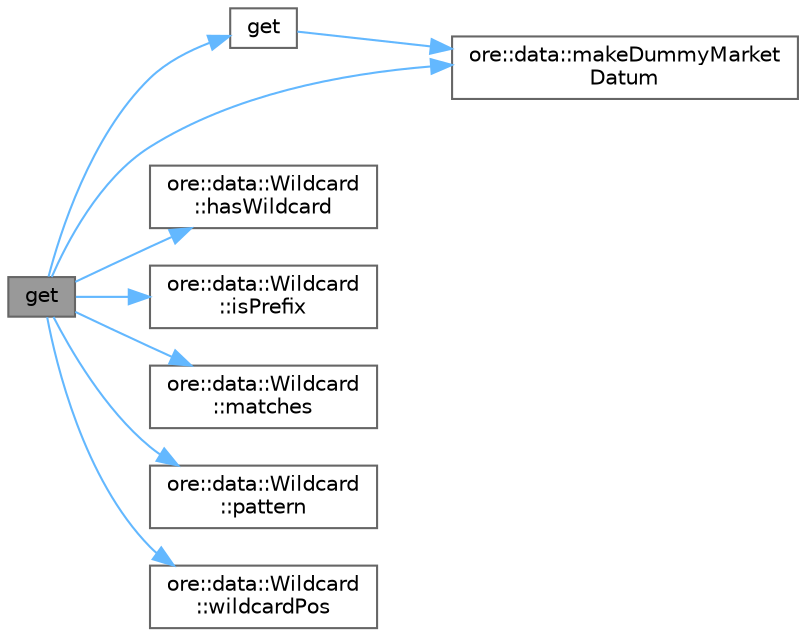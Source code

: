 digraph "get"
{
 // INTERACTIVE_SVG=YES
 // LATEX_PDF_SIZE
  bgcolor="transparent";
  edge [fontname=Helvetica,fontsize=10,labelfontname=Helvetica,labelfontsize=10];
  node [fontname=Helvetica,fontsize=10,shape=box,height=0.2,width=0.4];
  rankdir="LR";
  Node1 [label="get",height=0.2,width=0.4,color="gray40", fillcolor="grey60", style="filled", fontcolor="black",tooltip="get quotes matching a wildcard"];
  Node1 -> Node2 [color="steelblue1",style="solid"];
  Node2 [label="get",height=0.2,width=0.4,color="grey40", fillcolor="white", style="filled",URL="$classore_1_1data_1_1_c_s_v_loader.html#a8148586c75e4912f4d2d0ade83e34b19",tooltip="get quote by its unique name, throws if not existent, override in derived classes for performance"];
  Node2 -> Node3 [color="steelblue1",style="solid"];
  Node3 [label="ore::data::makeDummyMarket\lDatum",height=0.2,width=0.4,color="grey40", fillcolor="white", style="filled",URL="$namespaceore_1_1data.html#ad54d6392da5740836cc7336a525c67c3",tooltip=" "];
  Node1 -> Node4 [color="steelblue1",style="solid"];
  Node4 [label="ore::data::Wildcard\l::hasWildcard",height=0.2,width=0.4,color="grey40", fillcolor="white", style="filled",URL="$classore_1_1data_1_1_wildcard.html#a2c8716c3eecd1edf1c1675aa730d59e3",tooltip=" "];
  Node1 -> Node5 [color="steelblue1",style="solid"];
  Node5 [label="ore::data::Wildcard\l::isPrefix",height=0.2,width=0.4,color="grey40", fillcolor="white", style="filled",URL="$classore_1_1data_1_1_wildcard.html#a1d1a164eac0e3f5fec7539bb4c3d6182",tooltip=" "];
  Node1 -> Node3 [color="steelblue1",style="solid"];
  Node1 -> Node6 [color="steelblue1",style="solid"];
  Node6 [label="ore::data::Wildcard\l::matches",height=0.2,width=0.4,color="grey40", fillcolor="white", style="filled",URL="$classore_1_1data_1_1_wildcard.html#a8097329a4de8f1d7ea77f3f5027c95a7",tooltip=" "];
  Node1 -> Node7 [color="steelblue1",style="solid"];
  Node7 [label="ore::data::Wildcard\l::pattern",height=0.2,width=0.4,color="grey40", fillcolor="white", style="filled",URL="$classore_1_1data_1_1_wildcard.html#a43dd0b801a3a054364dd0f080515b115",tooltip=" "];
  Node1 -> Node8 [color="steelblue1",style="solid"];
  Node8 [label="ore::data::Wildcard\l::wildcardPos",height=0.2,width=0.4,color="grey40", fillcolor="white", style="filled",URL="$classore_1_1data_1_1_wildcard.html#a9160ddc8711b71d34f258d06d56c07e7",tooltip=" "];
}
